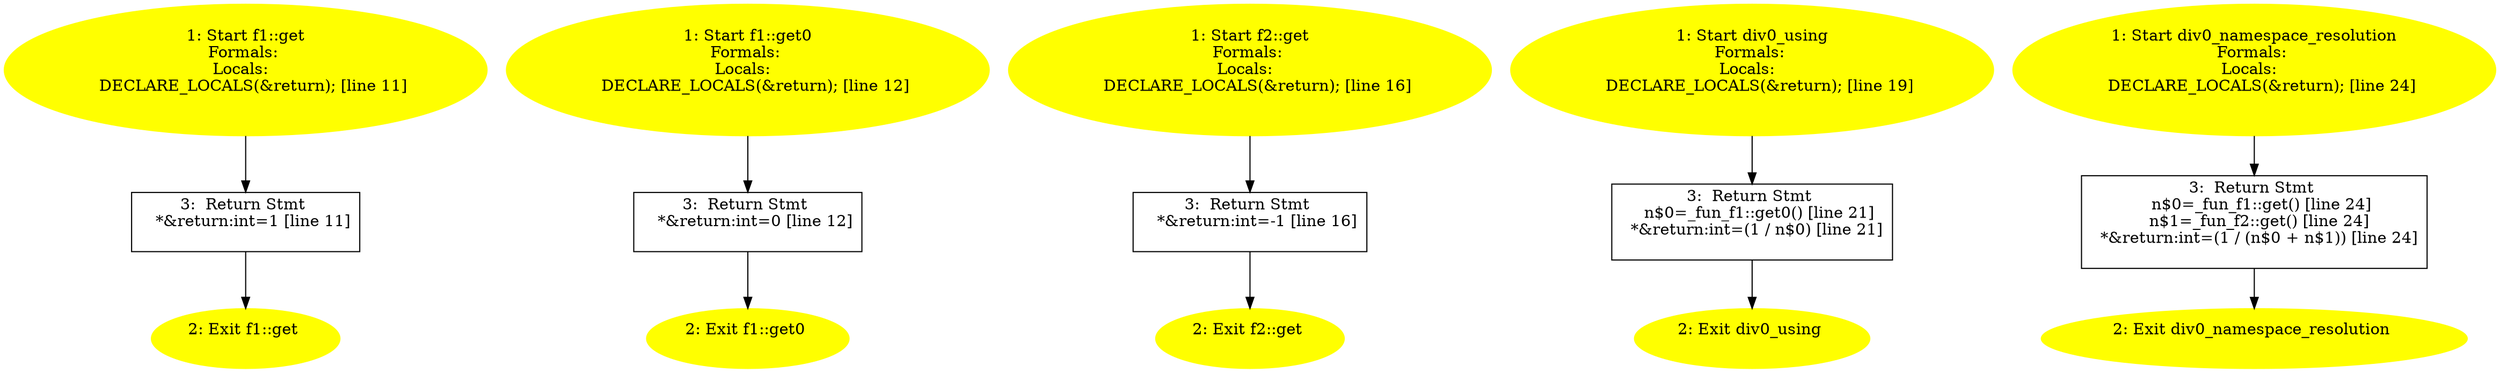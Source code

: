 /* @generated */
digraph iCFG {
"f1::get{d41d8cd98f00b204e9800998ecf8427e_ZN2f13getEv}.320408b42e6db2b8d768b981089f0c1d_1" [label="1: Start f1::get\nFormals: \nLocals:  \n   DECLARE_LOCALS(&return); [line 11]\n " color=yellow style=filled]
	

	 "f1::get{d41d8cd98f00b204e9800998ecf8427e_ZN2f13getEv}.320408b42e6db2b8d768b981089f0c1d_1" -> "f1::get{d41d8cd98f00b204e9800998ecf8427e_ZN2f13getEv}.320408b42e6db2b8d768b981089f0c1d_3" ;
"f1::get{d41d8cd98f00b204e9800998ecf8427e_ZN2f13getEv}.320408b42e6db2b8d768b981089f0c1d_2" [label="2: Exit f1::get \n  " color=yellow style=filled]
	

"f1::get{d41d8cd98f00b204e9800998ecf8427e_ZN2f13getEv}.320408b42e6db2b8d768b981089f0c1d_3" [label="3:  Return Stmt \n   *&return:int=1 [line 11]\n " shape="box"]
	

	 "f1::get{d41d8cd98f00b204e9800998ecf8427e_ZN2f13getEv}.320408b42e6db2b8d768b981089f0c1d_3" -> "f1::get{d41d8cd98f00b204e9800998ecf8427e_ZN2f13getEv}.320408b42e6db2b8d768b981089f0c1d_2" ;
"f1::get0{d41d8cd98f00b204e9800998ecf8427e_ZN2f14get0Ev}.36a778b6daa17cb439475a3db2ba8908_1" [label="1: Start f1::get0\nFormals: \nLocals:  \n   DECLARE_LOCALS(&return); [line 12]\n " color=yellow style=filled]
	

	 "f1::get0{d41d8cd98f00b204e9800998ecf8427e_ZN2f14get0Ev}.36a778b6daa17cb439475a3db2ba8908_1" -> "f1::get0{d41d8cd98f00b204e9800998ecf8427e_ZN2f14get0Ev}.36a778b6daa17cb439475a3db2ba8908_3" ;
"f1::get0{d41d8cd98f00b204e9800998ecf8427e_ZN2f14get0Ev}.36a778b6daa17cb439475a3db2ba8908_2" [label="2: Exit f1::get0 \n  " color=yellow style=filled]
	

"f1::get0{d41d8cd98f00b204e9800998ecf8427e_ZN2f14get0Ev}.36a778b6daa17cb439475a3db2ba8908_3" [label="3:  Return Stmt \n   *&return:int=0 [line 12]\n " shape="box"]
	

	 "f1::get0{d41d8cd98f00b204e9800998ecf8427e_ZN2f14get0Ev}.36a778b6daa17cb439475a3db2ba8908_3" -> "f1::get0{d41d8cd98f00b204e9800998ecf8427e_ZN2f14get0Ev}.36a778b6daa17cb439475a3db2ba8908_2" ;
"f2::get{d41d8cd98f00b204e9800998ecf8427e_ZN2f23getEv}.f187087d85709c25c83976d6f51313d3_1" [label="1: Start f2::get\nFormals: \nLocals:  \n   DECLARE_LOCALS(&return); [line 16]\n " color=yellow style=filled]
	

	 "f2::get{d41d8cd98f00b204e9800998ecf8427e_ZN2f23getEv}.f187087d85709c25c83976d6f51313d3_1" -> "f2::get{d41d8cd98f00b204e9800998ecf8427e_ZN2f23getEv}.f187087d85709c25c83976d6f51313d3_3" ;
"f2::get{d41d8cd98f00b204e9800998ecf8427e_ZN2f23getEv}.f187087d85709c25c83976d6f51313d3_2" [label="2: Exit f2::get \n  " color=yellow style=filled]
	

"f2::get{d41d8cd98f00b204e9800998ecf8427e_ZN2f23getEv}.f187087d85709c25c83976d6f51313d3_3" [label="3:  Return Stmt \n   *&return:int=-1 [line 16]\n " shape="box"]
	

	 "f2::get{d41d8cd98f00b204e9800998ecf8427e_ZN2f23getEv}.f187087d85709c25c83976d6f51313d3_3" -> "f2::get{d41d8cd98f00b204e9800998ecf8427e_ZN2f23getEv}.f187087d85709c25c83976d6f51313d3_2" ;
"div0_using{d41d8cd98f00b204e9800998ecf8427e_Z10div0_usingv}.69e06bfa6b522cd18a40bec9c3912cea_1" [label="1: Start div0_using\nFormals: \nLocals:  \n   DECLARE_LOCALS(&return); [line 19]\n " color=yellow style=filled]
	

	 "div0_using{d41d8cd98f00b204e9800998ecf8427e_Z10div0_usingv}.69e06bfa6b522cd18a40bec9c3912cea_1" -> "div0_using{d41d8cd98f00b204e9800998ecf8427e_Z10div0_usingv}.69e06bfa6b522cd18a40bec9c3912cea_3" ;
"div0_using{d41d8cd98f00b204e9800998ecf8427e_Z10div0_usingv}.69e06bfa6b522cd18a40bec9c3912cea_2" [label="2: Exit div0_using \n  " color=yellow style=filled]
	

"div0_using{d41d8cd98f00b204e9800998ecf8427e_Z10div0_usingv}.69e06bfa6b522cd18a40bec9c3912cea_3" [label="3:  Return Stmt \n   n$0=_fun_f1::get0() [line 21]\n  *&return:int=(1 / n$0) [line 21]\n " shape="box"]
	

	 "div0_using{d41d8cd98f00b204e9800998ecf8427e_Z10div0_usingv}.69e06bfa6b522cd18a40bec9c3912cea_3" -> "div0_using{d41d8cd98f00b204e9800998ecf8427e_Z10div0_usingv}.69e06bfa6b522cd18a40bec9c3912cea_2" ;
"div0_namespace_resolution{d41d8cd98f00b204e9800998ecf8427e_Z25div0_namespace_resolutionv}.6347107de7a29830a9844e99b9d4cbaf_1" [label="1: Start div0_namespace_resolution\nFormals: \nLocals:  \n   DECLARE_LOCALS(&return); [line 24]\n " color=yellow style=filled]
	

	 "div0_namespace_resolution{d41d8cd98f00b204e9800998ecf8427e_Z25div0_namespace_resolutionv}.6347107de7a29830a9844e99b9d4cbaf_1" -> "div0_namespace_resolution{d41d8cd98f00b204e9800998ecf8427e_Z25div0_namespace_resolutionv}.6347107de7a29830a9844e99b9d4cbaf_3" ;
"div0_namespace_resolution{d41d8cd98f00b204e9800998ecf8427e_Z25div0_namespace_resolutionv}.6347107de7a29830a9844e99b9d4cbaf_2" [label="2: Exit div0_namespace_resolution \n  " color=yellow style=filled]
	

"div0_namespace_resolution{d41d8cd98f00b204e9800998ecf8427e_Z25div0_namespace_resolutionv}.6347107de7a29830a9844e99b9d4cbaf_3" [label="3:  Return Stmt \n   n$0=_fun_f1::get() [line 24]\n  n$1=_fun_f2::get() [line 24]\n  *&return:int=(1 / (n$0 + n$1)) [line 24]\n " shape="box"]
	

	 "div0_namespace_resolution{d41d8cd98f00b204e9800998ecf8427e_Z25div0_namespace_resolutionv}.6347107de7a29830a9844e99b9d4cbaf_3" -> "div0_namespace_resolution{d41d8cd98f00b204e9800998ecf8427e_Z25div0_namespace_resolutionv}.6347107de7a29830a9844e99b9d4cbaf_2" ;
}
